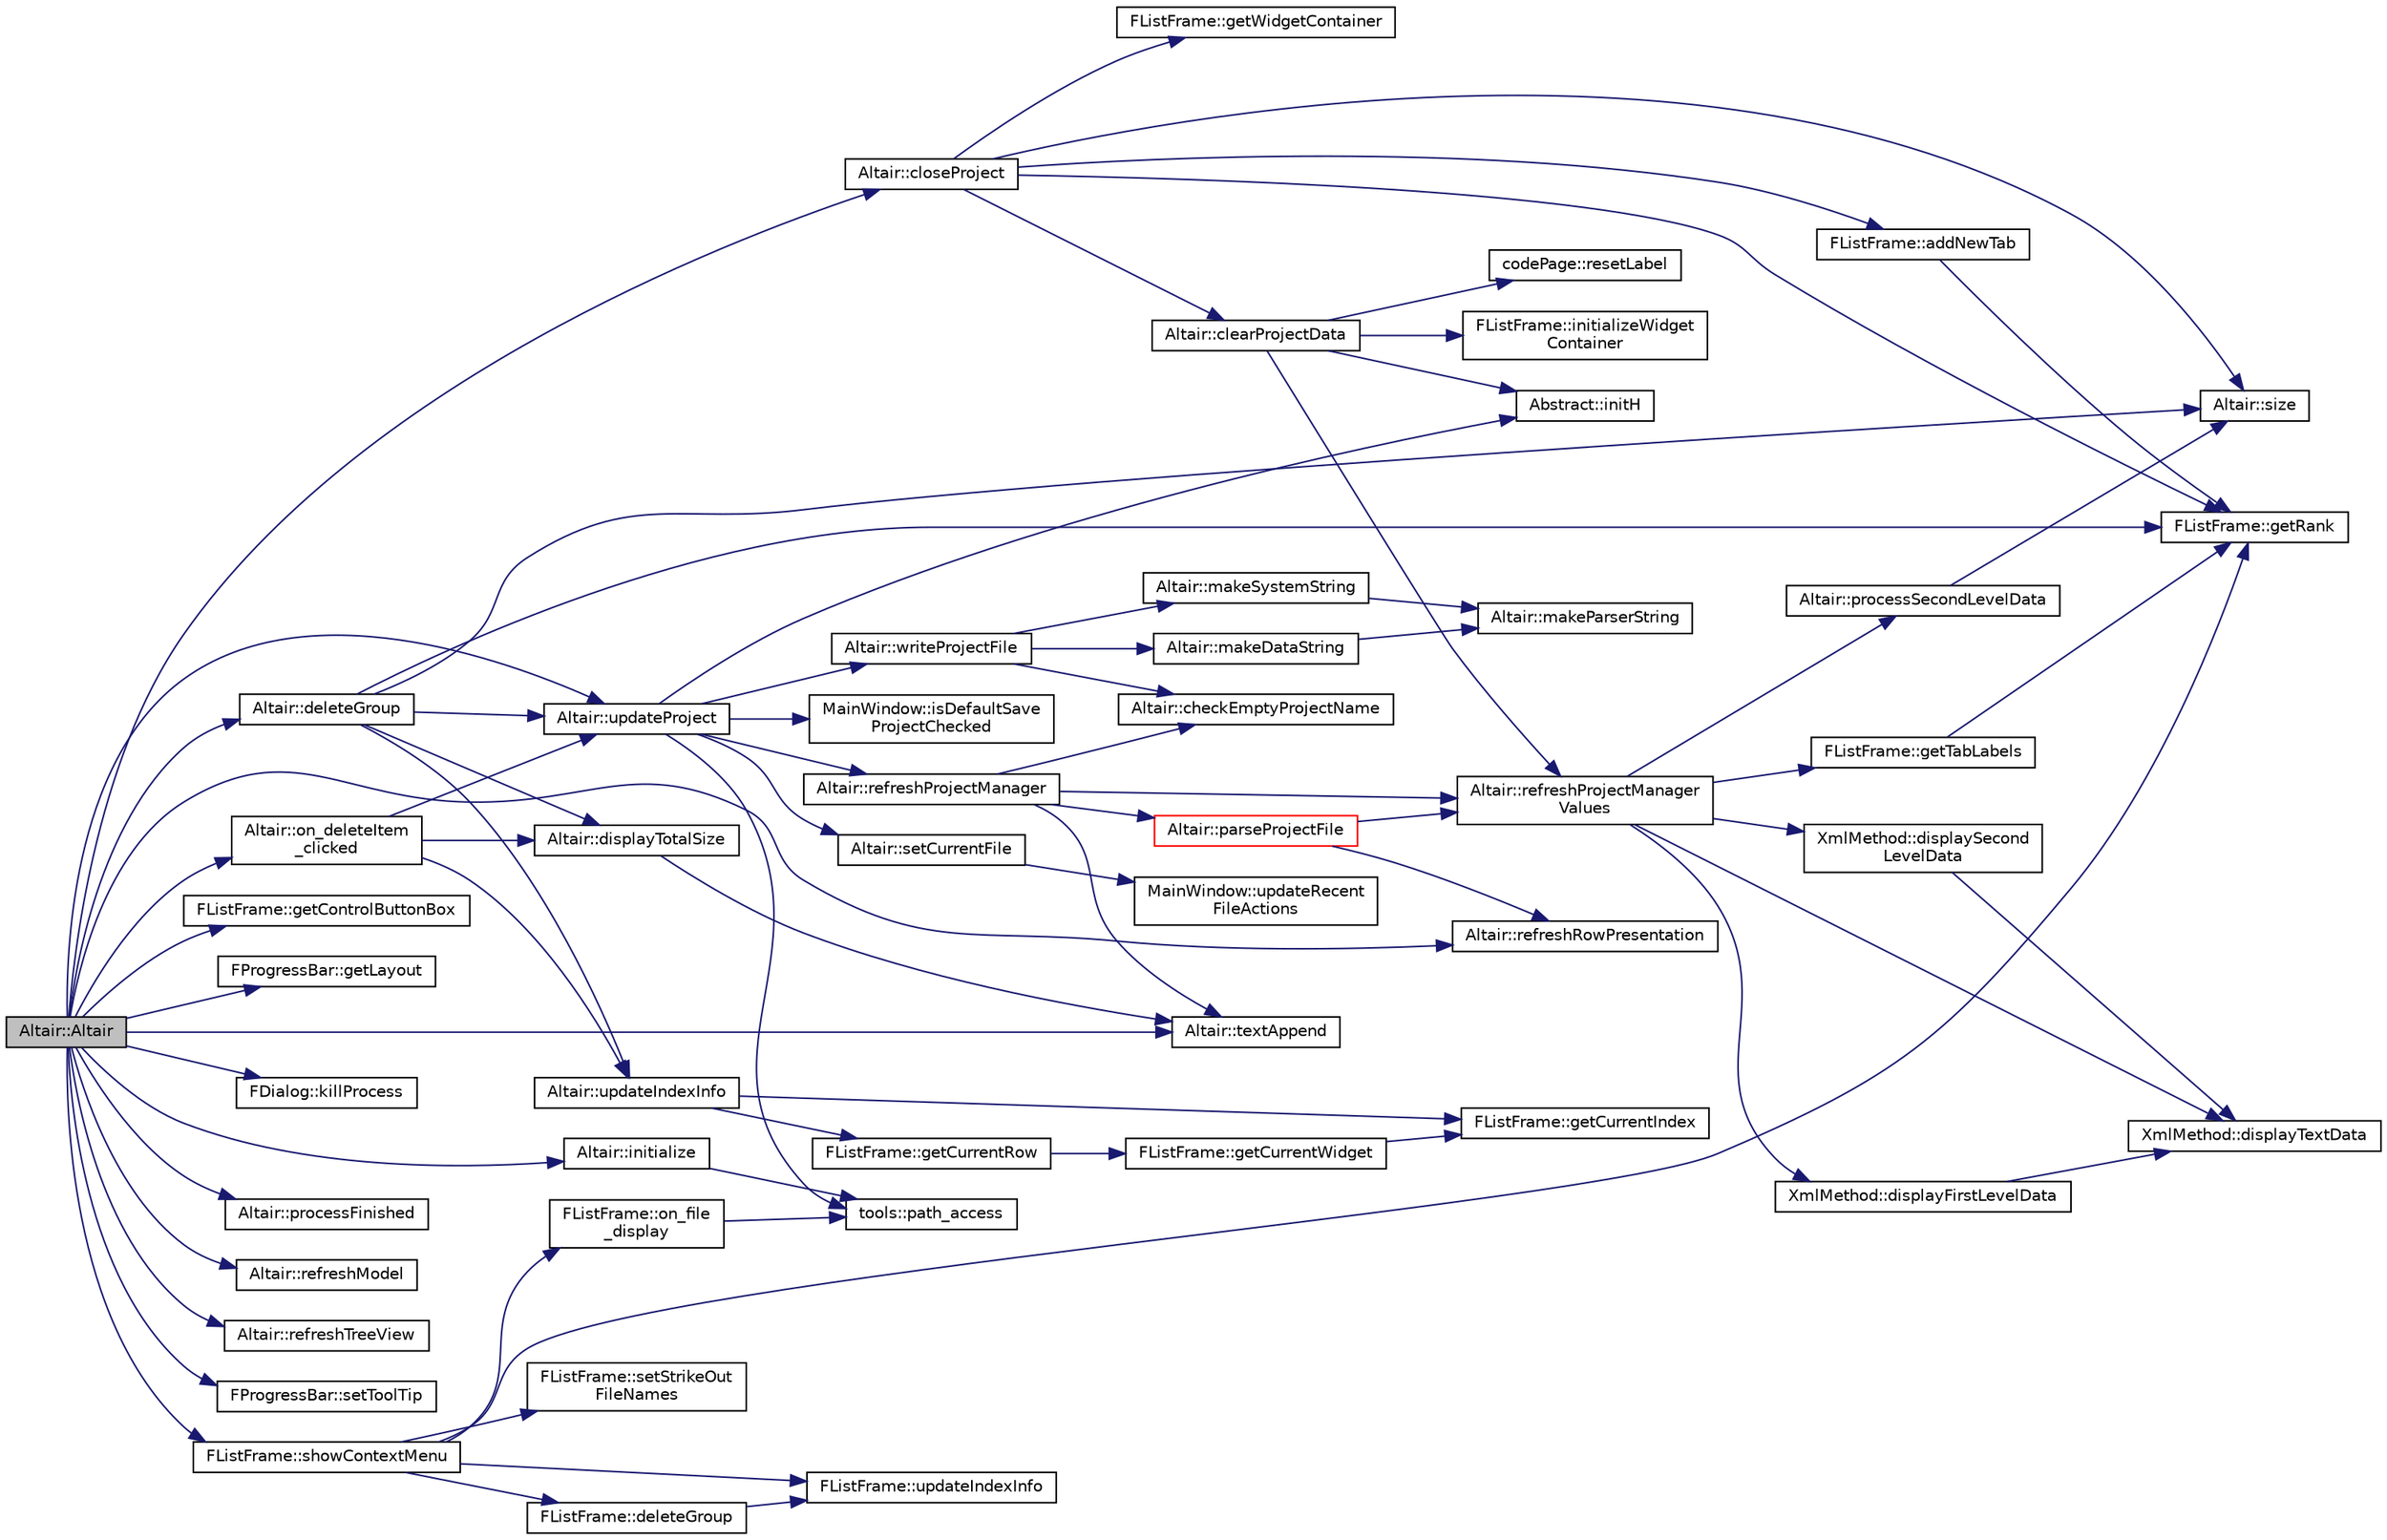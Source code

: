 digraph "Altair::Altair"
{
 // INTERACTIVE_SVG=YES
  edge [fontname="Helvetica",fontsize="10",labelfontname="Helvetica",labelfontsize="10"];
  node [fontname="Helvetica",fontsize="10",shape=record];
  rankdir="LR";
  Node0 [label="Altair::Altair",height=0.2,width=0.4,color="black", fillcolor="grey75", style="filled", fontcolor="black"];
  Node0 -> Node1 [color="midnightblue",fontsize="10",style="solid",fontname="Helvetica"];
  Node1 [label="Altair::closeProject",height=0.2,width=0.4,color="black", fillcolor="white", style="filled",URL="$class_altair.html#ab67e3285c4a6c8fb48d12381ea6ac6bd",tooltip="Ferme le projet et réinitialise l&#39;interface (gestionnaire de projet inclus) "];
  Node1 -> Node2 [color="midnightblue",fontsize="10",style="solid",fontname="Helvetica"];
  Node2 [label="FListFrame::getRank",height=0.2,width=0.4,color="black", fillcolor="white", style="filled",URL="$class_f_list_frame.html#a4bf0d0d8e56418df395b020d2e66db5f",tooltip="Récupère la taille courante (0-based) du conteneur FListFrame::widgetContainer. "];
  Node1 -> Node3 [color="midnightblue",fontsize="10",style="solid",fontname="Helvetica"];
  Node3 [label="Altair::clearProjectData",height=0.2,width=0.4,color="black", fillcolor="white", style="filled",URL="$class_altair.html#a5b3c33b6ae4f6b57b5593245751ef203",tooltip="Efface toutes les données du projet .alt et réinitialise l&#39;interface et les conteneurs de données int..."];
  Node3 -> Node4 [color="midnightblue",fontsize="10",style="solid",fontname="Helvetica"];
  Node4 [label="Abstract::initH",height=0.2,width=0.4,color="black", fillcolor="white", style="filled",URL="$struct_abstract.html#af7b700041c9d75de3f642f15ece3e6ae",tooltip="Réinitialiser toutes les valeurs du de la table de hachage Hash::wrapper. "];
  Node3 -> Node5 [color="midnightblue",fontsize="10",style="solid",fontname="Helvetica"];
  Node5 [label="FListFrame::initializeWidget\lContainer",height=0.2,width=0.4,color="black", fillcolor="white", style="filled",URL="$class_f_list_frame.html#a018583305b4464d69c66805aceb1a2ac",tooltip="Initialise le conteneur de composants widgetContainer à blanc. "];
  Node3 -> Node6 [color="midnightblue",fontsize="10",style="solid",fontname="Helvetica"];
  Node6 [label="codePage::resetLabel",height=0.2,width=0.4,color="black", fillcolor="white", style="filled",URL="$classcode_page.html#ad89c8fd4b641a2b884ac3980759fe329"];
  Node3 -> Node7 [color="midnightblue",fontsize="10",style="solid",fontname="Helvetica"];
  Node7 [label="Altair::refreshProjectManager\lValues",height=0.2,width=0.4,color="black", fillcolor="white", style="filled",URL="$class_altair.html#abf7d1895e52f7b8d7d26e4b5a0e6146a",tooltip="Rafraîchit le gestionnaire de projet à la droite de l&#39;interface. "];
  Node7 -> Node8 [color="midnightblue",fontsize="10",style="solid",fontname="Helvetica"];
  Node8 [label="FListFrame::getTabLabels",height=0.2,width=0.4,color="black", fillcolor="white", style="filled",URL="$class_f_list_frame.html#a58337134c45f052ad6bb45c014fd5c3f",tooltip="Lancer un fil d&#39;exécution pour lire l&#39;entête d&#39;un fichier XHL (Année, Mois,...) et classer les fichie..."];
  Node8 -> Node2 [color="midnightblue",fontsize="10",style="solid",fontname="Helvetica"];
  Node7 -> Node9 [color="midnightblue",fontsize="10",style="solid",fontname="Helvetica"];
  Node9 [label="Altair::processSecondLevelData",height=0.2,width=0.4,color="black", fillcolor="white", style="filled",URL="$class_altair.html#adc79f280e4f580298a8dd80e2f7cf712",tooltip="Parcourt la table de chachage Hash::wrapper dans laquelle sont stockés à la clé \"XHL\" les chemins des..."];
  Node9 -> Node10 [color="midnightblue",fontsize="10",style="solid",fontname="Helvetica"];
  Node10 [label="Altair::size",height=0.2,width=0.4,color="black", fillcolor="white", style="filled",URL="$class_altair.html#a78a2870bb9b316c5ad6bcbd64471eeb8",tooltip="Renvoie la taille des données exportées. "];
  Node7 -> Node11 [color="midnightblue",fontsize="10",style="solid",fontname="Helvetica"];
  Node11 [label="XmlMethod::displaySecond\lLevelData",height=0.2,width=0.4,color="black", fillcolor="white", style="filled",URL="$namespace_xml_method.html#ac0a708c4bc4c55df24e60816d69a90cf"];
  Node11 -> Node12 [color="midnightblue",fontsize="10",style="solid",fontname="Helvetica"];
  Node12 [label="XmlMethod::displayTextData",height=0.2,width=0.4,color="black", fillcolor="white", style="filled",URL="$namespace_xml_method.html#aad1e553eb1ec6f1bb128cc6744cba9e3"];
  Node7 -> Node12 [color="midnightblue",fontsize="10",style="solid",fontname="Helvetica"];
  Node7 -> Node13 [color="midnightblue",fontsize="10",style="solid",fontname="Helvetica"];
  Node13 [label="XmlMethod::displayFirstLevelData",height=0.2,width=0.4,color="black", fillcolor="white", style="filled",URL="$namespace_xml_method.html#a796c4f03d9e7a8057f0102b87eecbd3e"];
  Node13 -> Node12 [color="midnightblue",fontsize="10",style="solid",fontname="Helvetica"];
  Node1 -> Node14 [color="midnightblue",fontsize="10",style="solid",fontname="Helvetica"];
  Node14 [label="FListFrame::getWidgetContainer",height=0.2,width=0.4,color="black", fillcolor="white", style="filled",URL="$class_f_list_frame.html#aa893c83c81b1780a7978433a107962f1",tooltip="Accesseur en lecture de FListFrame::widgetContainer. "];
  Node1 -> Node10 [color="midnightblue",fontsize="10",style="solid",fontname="Helvetica"];
  Node1 -> Node15 [color="midnightblue",fontsize="10",style="solid",fontname="Helvetica"];
  Node15 [label="FListFrame::addNewTab",height=0.2,width=0.4,color="black", fillcolor="white", style="filled",URL="$class_f_list_frame.html#a5c6ce884a0169251e359364921d1f89c"];
  Node15 -> Node2 [color="midnightblue",fontsize="10",style="solid",fontname="Helvetica"];
  Node0 -> Node16 [color="midnightblue",fontsize="10",style="solid",fontname="Helvetica"];
  Node16 [label="Altair::deleteGroup",height=0.2,width=0.4,color="black", fillcolor="white", style="filled",URL="$class_altair.html#ab913abfdd0c6fbbceb9a051a4443d5fa",tooltip="Supprimer un onglet central. "];
  Node16 -> Node17 [color="midnightblue",fontsize="10",style="solid",fontname="Helvetica"];
  Node17 [label="Altair::updateIndexInfo",height=0.2,width=0.4,color="black", fillcolor="white", style="filled",URL="$class_altair.html#a94c37375266a849cb43570457163db13",tooltip="Raffraîchit la valeur de row et currentIndex en fonction de l&#39;état de l&#39;onglet. "];
  Node17 -> Node18 [color="midnightblue",fontsize="10",style="solid",fontname="Helvetica"];
  Node18 [label="FListFrame::getCurrentIndex",height=0.2,width=0.4,color="black", fillcolor="white", style="filled",URL="$class_f_list_frame.html#a0037e19af552e7ccca67e2a01b700389",tooltip="Accesseur en lecture du rang (index) de l&#39;onglet courant (0-based). "];
  Node17 -> Node19 [color="midnightblue",fontsize="10",style="solid",fontname="Helvetica"];
  Node19 [label="FListFrame::getCurrentRow",height=0.2,width=0.4,color="black", fillcolor="white", style="filled",URL="$class_f_list_frame.html#a38151a18f0313c555c2cf71f19d54ab2",tooltip="Accesseur en lecture de la ligne courante. "];
  Node19 -> Node20 [color="midnightblue",fontsize="10",style="solid",fontname="Helvetica"];
  Node20 [label="FListFrame::getCurrentWidget",height=0.2,width=0.4,color="black", fillcolor="white", style="filled",URL="$class_f_list_frame.html#a73aaa61fe9f56248049e96722c17b164",tooltip="Accesseur en lecture du composant (widget) courant dans le conteneur widgetContainer. "];
  Node20 -> Node18 [color="midnightblue",fontsize="10",style="solid",fontname="Helvetica"];
  Node16 -> Node2 [color="midnightblue",fontsize="10",style="solid",fontname="Helvetica"];
  Node16 -> Node10 [color="midnightblue",fontsize="10",style="solid",fontname="Helvetica"];
  Node16 -> Node21 [color="midnightblue",fontsize="10",style="solid",fontname="Helvetica"];
  Node21 [label="Altair::updateProject",height=0.2,width=0.4,color="black", fillcolor="white", style="filled",URL="$class_altair.html#a2eb0a89c3223b2df1c01d2b3b7d1c0eb",tooltip="Rafraichir le projet .alt après avoir actualisé l&#39;interface. "];
  Node21 -> Node22 [color="midnightblue",fontsize="10",style="solid",fontname="Helvetica"];
  Node22 [label="Altair::setCurrentFile",height=0.2,width=0.4,color="black", fillcolor="white", style="filled",URL="$class_altair.html#ad0436bfddbdcdd19cc80154e02b4323c",tooltip="Assigner le fichier courant. "];
  Node22 -> Node23 [color="midnightblue",fontsize="10",style="solid",fontname="Helvetica"];
  Node23 [label="MainWindow::updateRecent\lFileActions",height=0.2,width=0.4,color="black", fillcolor="white", style="filled",URL="$class_main_window.html#affa76730fa370a3466b62a4caee721e3",tooltip="Actualise la liste des fichiers de projet .alt récents dans le menu Fichier. "];
  Node21 -> Node24 [color="midnightblue",fontsize="10",style="solid",fontname="Helvetica"];
  Node24 [label="MainWindow::isDefaultSave\lProjectChecked",height=0.2,width=0.4,color="black", fillcolor="white", style="filled",URL="$class_main_window.html#ab58113ae4ed9a73ec3e3e5f83c98dfcc",tooltip="Vérifie si par défaut le projet .alt doit être enregistré à chaque modification de l&#39;état de l&#39;interf..."];
  Node21 -> Node25 [color="midnightblue",fontsize="10",style="solid",fontname="Helvetica"];
  Node25 [label="Altair::writeProjectFile",height=0.2,width=0.4,color="black", fillcolor="white", style="filled",URL="$class_altair.html#a43120f9909d0284074119529a03df85b",tooltip="Ecrit le projet XML d&#39;extension .alt contenant les références des donnéees de paye. "];
  Node25 -> Node26 [color="midnightblue",fontsize="10",style="solid",fontname="Helvetica"];
  Node26 [label="Altair::checkEmptyProjectName",height=0.2,width=0.4,color="black", fillcolor="white", style="filled",URL="$class_altair.html#a9df2266cd3e2a9905e74bb41c1f9415d",tooltip="Remplace un nom de projet vide par un nom par défaut. "];
  Node25 -> Node27 [color="midnightblue",fontsize="10",style="solid",fontname="Helvetica"];
  Node27 [label="Altair::makeDataString",height=0.2,width=0.4,color="black", fillcolor="white", style="filled",URL="$class_altair.html#a2f8d129da914d8b9ab3cdaf195f92bd1",tooltip="Lance Altair::makeParserString sur le premier item courant de abstractWidgetList (celui des données d..."];
  Node27 -> Node28 [color="midnightblue",fontsize="10",style="solid",fontname="Helvetica"];
  Node28 [label="Altair::makeParserString",height=0.2,width=0.4,color="black", fillcolor="white", style="filled",URL="$class_altair.html#af73cbf33a9e3ff76896a8099b4b154fe",tooltip="Crée la chaîne QString permettant d&#39;écrire un projet XML d&#39;extension .alt Parcourt l&#39;ensemble de la l..."];
  Node25 -> Node29 [color="midnightblue",fontsize="10",style="solid",fontname="Helvetica"];
  Node29 [label="Altair::makeSystemString",height=0.2,width=0.4,color="black", fillcolor="white", style="filled",URL="$class_altair.html#adb7f94af778c4b6874abab74c8ef4016",tooltip="Lance Altair::makeParserString sur l&#39;ensemble de la liste des FWidgets sauf le premier (tous les widg..."];
  Node29 -> Node28 [color="midnightblue",fontsize="10",style="solid",fontname="Helvetica"];
  Node21 -> Node4 [color="midnightblue",fontsize="10",style="solid",fontname="Helvetica"];
  Node21 -> Node30 [color="midnightblue",fontsize="10",style="solid",fontname="Helvetica"];
  Node30 [label="tools::path_access",height=0.2,width=0.4,color="black", fillcolor="white", style="filled",URL="$classtools.html#a89d2cd8ffcaed8423439c16d1ee59ab0",tooltip="Renvoie le chemin d&#39;un fichier ou d&#39;un répertoire du répertoire racine de la distribution (adjacent a..."];
  Node21 -> Node31 [color="midnightblue",fontsize="10",style="solid",fontname="Helvetica"];
  Node31 [label="Altair::refreshProjectManager",height=0.2,width=0.4,color="black", fillcolor="white", style="filled",URL="$class_altair.html#ac9d7d8e7cebf70212818f1a8ba7d7d78",tooltip="Rafraîchit le gestionnaire de projet à la droite de l&#39;interface. Fonction globale par défaut..."];
  Node31 -> Node26 [color="midnightblue",fontsize="10",style="solid",fontname="Helvetica"];
  Node31 -> Node32 [color="midnightblue",fontsize="10",style="solid",fontname="Helvetica"];
  Node32 [label="Altair::textAppend",height=0.2,width=0.4,color="black", fillcolor="white", style="filled",URL="$class_altair.html#a4995cdc9462838289b5b1df75edba552",tooltip="Ajouter du texte à l&#39;onglet des messages. "];
  Node31 -> Node33 [color="midnightblue",fontsize="10",style="solid",fontname="Helvetica"];
  Node33 [label="Altair::parseProjectFile",height=0.2,width=0.4,color="red", fillcolor="white", style="filled",URL="$class_altair.html#a41b6c8a35ed8ba14c7c0ce2e6994655f",tooltip="Décode le projet représenté par un pointeur vers QFile ou similaire. "];
  Node33 -> Node43 [color="midnightblue",fontsize="10",style="solid",fontname="Helvetica"];
  Node43 [label="Altair::refreshRowPresentation",height=0.2,width=0.4,color="black", fillcolor="white", style="filled",URL="$class_altair.html#a20528df591deee5ad32f28996ba8dc35",tooltip="Raccourcit les chemins dans les onglets en se limitant au non de fichier et les présente  en surligna..."];
  Node33 -> Node7 [color="midnightblue",fontsize="10",style="solid",fontname="Helvetica"];
  Node31 -> Node7 [color="midnightblue",fontsize="10",style="solid",fontname="Helvetica"];
  Node16 -> Node45 [color="midnightblue",fontsize="10",style="solid",fontname="Helvetica"];
  Node45 [label="Altair::displayTotalSize",height=0.2,width=0.4,color="black", fillcolor="white", style="filled",URL="$class_altair.html#a16c9e4332678b243ec200e215d03a643",tooltip="Afficher la taille des bases de paye dans l&#39;onglet Messages. "];
  Node45 -> Node32 [color="midnightblue",fontsize="10",style="solid",fontname="Helvetica"];
  Node0 -> Node46 [color="midnightblue",fontsize="10",style="solid",fontname="Helvetica"];
  Node46 [label="FListFrame::getControlButtonBox",height=0.2,width=0.4,color="black", fillcolor="white", style="filled",URL="$class_f_list_frame.html#a560246214b389bf2ff2612d235028854",tooltip="Accesseur en lecture de controlButtonBox. "];
  Node0 -> Node47 [color="midnightblue",fontsize="10",style="solid",fontname="Helvetica"];
  Node47 [label="FProgressBar::getLayout",height=0.2,width=0.4,color="black", fillcolor="white", style="filled",URL="$class_f_progress_bar.html#afe8199d051136463a4f65dafd9f30a31"];
  Node0 -> Node48 [color="midnightblue",fontsize="10",style="solid",fontname="Helvetica"];
  Node48 [label="Altair::initialize",height=0.2,width=0.4,color="black", fillcolor="white", style="filled",URL="$class_altair.html#ab740db3e8d686d765dd8ad3e9f6aa19e",tooltip="Inititalise les variables utilisateur et de localisation ( userdatadir) "];
  Node48 -> Node30 [color="midnightblue",fontsize="10",style="solid",fontname="Helvetica"];
  Node0 -> Node49 [color="midnightblue",fontsize="10",style="solid",fontname="Helvetica"];
  Node49 [label="FDialog::killProcess",height=0.2,width=0.4,color="black", fillcolor="white", style="filled",URL="$class_f_dialog.html#a265428abb1a0aa50c64829f44e4b74f5"];
  Node0 -> Node50 [color="midnightblue",fontsize="10",style="solid",fontname="Helvetica"];
  Node50 [label="Altair::on_deleteItem\l_clicked",height=0.2,width=0.4,color="black", fillcolor="white", style="filled",URL="$class_altair.html#a299584936cc20c9a1451977264eba1f5",tooltip="Ecrase un item d&#39;un onglet donné "];
  Node50 -> Node21 [color="midnightblue",fontsize="10",style="solid",fontname="Helvetica"];
  Node50 -> Node17 [color="midnightblue",fontsize="10",style="solid",fontname="Helvetica"];
  Node50 -> Node45 [color="midnightblue",fontsize="10",style="solid",fontname="Helvetica"];
  Node0 -> Node51 [color="midnightblue",fontsize="10",style="solid",fontname="Helvetica"];
  Node51 [label="Altair::processFinished",height=0.2,width=0.4,color="black", fillcolor="white", style="filled",URL="$class_altair.html#a52076f38f63affb6f08acf787dcfea09",tooltip="Traitement de la fin de l&#39;exécution de lhx. "];
  Node0 -> Node52 [color="midnightblue",fontsize="10",style="solid",fontname="Helvetica"];
  Node52 [label="Altair::refreshModel",height=0.2,width=0.4,color="black", fillcolor="white", style="filled",URL="$class_altair.html#a8785d3fe762ee2beda4c52532b36b3c2",tooltip="Détruit et reconstruit de modèle de l&#39;arborescence des fichiers. "];
  Node0 -> Node43 [color="midnightblue",fontsize="10",style="solid",fontname="Helvetica"];
  Node0 -> Node53 [color="midnightblue",fontsize="10",style="solid",fontname="Helvetica"];
  Node53 [label="Altair::refreshTreeView",height=0.2,width=0.4,color="black", fillcolor="white", style="filled",URL="$class_altair.html#a8a329bbe1b7429dae0386afc0b423712",tooltip="Rafraichit la vue d&#39;arbre fileTreeView de l&#39;exporateur de fichiers à gauche de   l&#39;interface. "];
  Node0 -> Node54 [color="midnightblue",fontsize="10",style="solid",fontname="Helvetica"];
  Node54 [label="FProgressBar::setToolTip",height=0.2,width=0.4,color="black", fillcolor="white", style="filled",URL="$class_f_progress_bar.html#a458c507d192c350186a43482272c7e42"];
  Node0 -> Node55 [color="midnightblue",fontsize="10",style="solid",fontname="Helvetica"];
  Node55 [label="FListFrame::showContextMenu",height=0.2,width=0.4,color="black", fillcolor="white", style="filled",URL="$class_f_list_frame.html#a404f9f839864aecceba585397c7c882f"];
  Node55 -> Node56 [color="midnightblue",fontsize="10",style="solid",fontname="Helvetica"];
  Node56 [label="FListFrame::updateIndexInfo",height=0.2,width=0.4,color="black", fillcolor="white", style="filled",URL="$class_f_list_frame.html#a356ad4309df1e931fb3ee12ad88054fb",tooltip="Actualise currentWidget, row et currentIndex. "];
  Node55 -> Node57 [color="midnightblue",fontsize="10",style="solid",fontname="Helvetica"];
  Node57 [label="FListFrame::deleteGroup",height=0.2,width=0.4,color="black", fillcolor="white", style="filled",URL="$class_f_list_frame.html#a1fda46dc7cfe6a661d2e2d1c66638134"];
  Node57 -> Node56 [color="midnightblue",fontsize="10",style="solid",fontname="Helvetica"];
  Node55 -> Node58 [color="midnightblue",fontsize="10",style="solid",fontname="Helvetica"];
  Node58 [label="FListFrame::on_file\l_display",height=0.2,width=0.4,color="black", fillcolor="white", style="filled",URL="$class_f_list_frame.html#af0987edc2a94a5c2db18ab4ccec3f81c"];
  Node58 -> Node30 [color="midnightblue",fontsize="10",style="solid",fontname="Helvetica"];
  Node55 -> Node2 [color="midnightblue",fontsize="10",style="solid",fontname="Helvetica"];
  Node55 -> Node59 [color="midnightblue",fontsize="10",style="solid",fontname="Helvetica"];
  Node59 [label="FListFrame::setStrikeOut\lFileNames",height=0.2,width=0.4,color="black", fillcolor="white", style="filled",URL="$class_f_list_frame.html#a560addf9867fbd5d05fbdb024e5b272c"];
  Node0 -> Node32 [color="midnightblue",fontsize="10",style="solid",fontname="Helvetica"];
  Node0 -> Node21 [color="midnightblue",fontsize="10",style="solid",fontname="Helvetica"];
}
